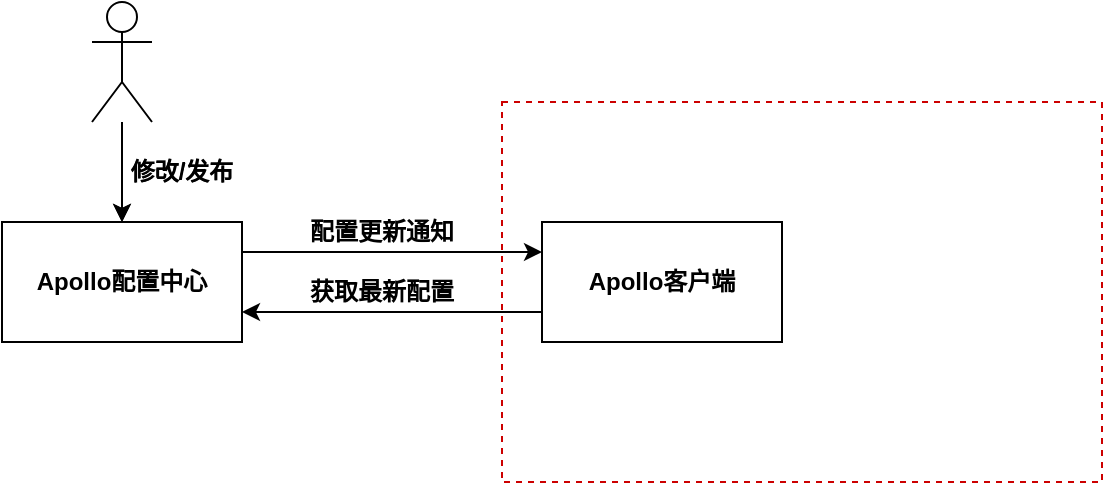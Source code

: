 <mxfile version="16.6.4" type="github">
  <diagram id="R-ugYYLntL-yWxEJQGBO" name="第 1 页">
    <mxGraphModel dx="1110" dy="413" grid="1" gridSize="10" guides="1" tooltips="1" connect="1" arrows="1" fold="1" page="1" pageScale="1" pageWidth="827" pageHeight="1169" math="0" shadow="0">
      <root>
        <mxCell id="0" />
        <mxCell id="1" parent="0" />
        <mxCell id="RwoeQ9pEv86tN0X3BAsC-18" value="" style="rounded=0;whiteSpace=wrap;html=1;dashed=1;strokeColor=#CC0000;" vertex="1" parent="1">
          <mxGeometry x="370" y="90" width="300" height="190" as="geometry" />
        </mxCell>
        <mxCell id="RwoeQ9pEv86tN0X3BAsC-3" style="edgeStyle=orthogonalEdgeStyle;rounded=0;orthogonalLoop=1;jettySize=auto;html=1;exitX=1;exitY=0.25;exitDx=0;exitDy=0;entryX=0;entryY=0.25;entryDx=0;entryDy=0;" edge="1" parent="1" source="RwoeQ9pEv86tN0X3BAsC-1" target="RwoeQ9pEv86tN0X3BAsC-2">
          <mxGeometry relative="1" as="geometry" />
        </mxCell>
        <mxCell id="RwoeQ9pEv86tN0X3BAsC-1" value="&lt;h4&gt;Apollo配置中心&lt;/h4&gt;" style="rounded=0;whiteSpace=wrap;html=1;" vertex="1" parent="1">
          <mxGeometry x="120" y="150" width="120" height="60" as="geometry" />
        </mxCell>
        <mxCell id="RwoeQ9pEv86tN0X3BAsC-6" style="edgeStyle=orthogonalEdgeStyle;rounded=0;orthogonalLoop=1;jettySize=auto;html=1;exitX=0;exitY=0.75;exitDx=0;exitDy=0;entryX=1;entryY=0.75;entryDx=0;entryDy=0;" edge="1" parent="1" source="RwoeQ9pEv86tN0X3BAsC-2" target="RwoeQ9pEv86tN0X3BAsC-1">
          <mxGeometry relative="1" as="geometry" />
        </mxCell>
        <mxCell id="RwoeQ9pEv86tN0X3BAsC-2" value="&lt;h4&gt;Apollo客户端&lt;/h4&gt;" style="rounded=0;whiteSpace=wrap;html=1;" vertex="1" parent="1">
          <mxGeometry x="390" y="150" width="120" height="60" as="geometry" />
        </mxCell>
        <mxCell id="RwoeQ9pEv86tN0X3BAsC-8" value="" style="edgeStyle=orthogonalEdgeStyle;rounded=0;orthogonalLoop=1;jettySize=auto;html=1;" edge="1" parent="1" source="RwoeQ9pEv86tN0X3BAsC-7" target="RwoeQ9pEv86tN0X3BAsC-1">
          <mxGeometry relative="1" as="geometry" />
        </mxCell>
        <mxCell id="RwoeQ9pEv86tN0X3BAsC-10" value="" style="edgeStyle=orthogonalEdgeStyle;rounded=0;orthogonalLoop=1;jettySize=auto;html=1;" edge="1" parent="1" source="RwoeQ9pEv86tN0X3BAsC-7" target="RwoeQ9pEv86tN0X3BAsC-1">
          <mxGeometry relative="1" as="geometry" />
        </mxCell>
        <mxCell id="RwoeQ9pEv86tN0X3BAsC-7" value="" style="shape=umlActor;verticalLabelPosition=bottom;verticalAlign=top;html=1;outlineConnect=0;" vertex="1" parent="1">
          <mxGeometry x="165" y="40" width="30" height="60" as="geometry" />
        </mxCell>
        <mxCell id="RwoeQ9pEv86tN0X3BAsC-11" value="修改/发布" style="text;html=1;strokeColor=none;fillColor=none;align=center;verticalAlign=middle;whiteSpace=wrap;rounded=0;" vertex="1" parent="1">
          <mxGeometry x="180" y="110" width="60" height="30" as="geometry" />
        </mxCell>
        <mxCell id="RwoeQ9pEv86tN0X3BAsC-12" value="&lt;h4&gt;配置更新通知&lt;/h4&gt;" style="text;html=1;strokeColor=none;fillColor=none;align=center;verticalAlign=middle;whiteSpace=wrap;rounded=0;" vertex="1" parent="1">
          <mxGeometry x="270" y="140" width="80" height="30" as="geometry" />
        </mxCell>
        <mxCell id="RwoeQ9pEv86tN0X3BAsC-13" value="&lt;h4&gt;获取最新配置&lt;/h4&gt;" style="text;html=1;strokeColor=none;fillColor=none;align=center;verticalAlign=middle;whiteSpace=wrap;rounded=0;" vertex="1" parent="1">
          <mxGeometry x="270" y="170" width="80" height="30" as="geometry" />
        </mxCell>
        <mxCell id="RwoeQ9pEv86tN0X3BAsC-16" value="&lt;h4&gt;修改/发布&lt;/h4&gt;" style="text;html=1;strokeColor=none;fillColor=none;align=center;verticalAlign=middle;whiteSpace=wrap;rounded=0;" vertex="1" parent="1">
          <mxGeometry x="180" y="110" width="60" height="30" as="geometry" />
        </mxCell>
      </root>
    </mxGraphModel>
  </diagram>
</mxfile>
